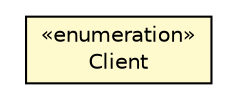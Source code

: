 #!/usr/local/bin/dot
#
# Class diagram 
# Generated by UMLGraph version R5_6-24-gf6e263 (http://www.umlgraph.org/)
#

digraph G {
	edge [fontname="Helvetica",fontsize=10,labelfontname="Helvetica",labelfontsize=10];
	node [fontname="Helvetica",fontsize=10,shape=plaintext];
	nodesep=0.25;
	ranksep=0.5;
	// com.github.davidmoten.rx2.aws.SqsMessage.Client
	c61 [label=<<table title="com.github.davidmoten.rx2.aws.SqsMessage.Client" border="0" cellborder="1" cellspacing="0" cellpadding="2" port="p" bgcolor="lemonChiffon" href="./SqsMessage.Client.html">
		<tr><td><table border="0" cellspacing="0" cellpadding="1">
<tr><td align="center" balign="center"> &#171;enumeration&#187; </td></tr>
<tr><td align="center" balign="center"> Client </td></tr>
		</table></td></tr>
		</table>>, URL="./SqsMessage.Client.html", fontname="Helvetica", fontcolor="black", fontsize=10.0];
}


